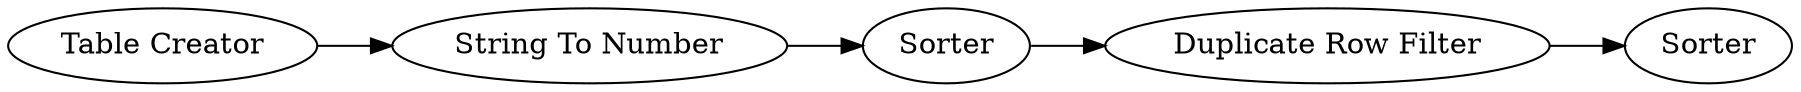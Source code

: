 digraph {
	23 -> 20
	20 -> 21
	1 -> 23
	21 -> 22
	20 [label=Sorter]
	1 [label="Table Creator"]
	22 [label=Sorter]
	23 [label="String To Number"]
	21 [label="Duplicate Row Filter"]
	rankdir=LR
}
